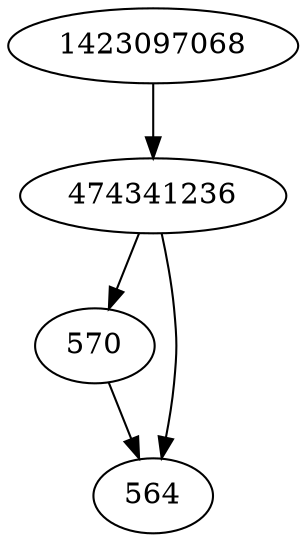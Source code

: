 strict digraph  {
474341236;
570;
1423097068;
564;
474341236 -> 564;
474341236 -> 570;
570 -> 564;
1423097068 -> 474341236;
}
